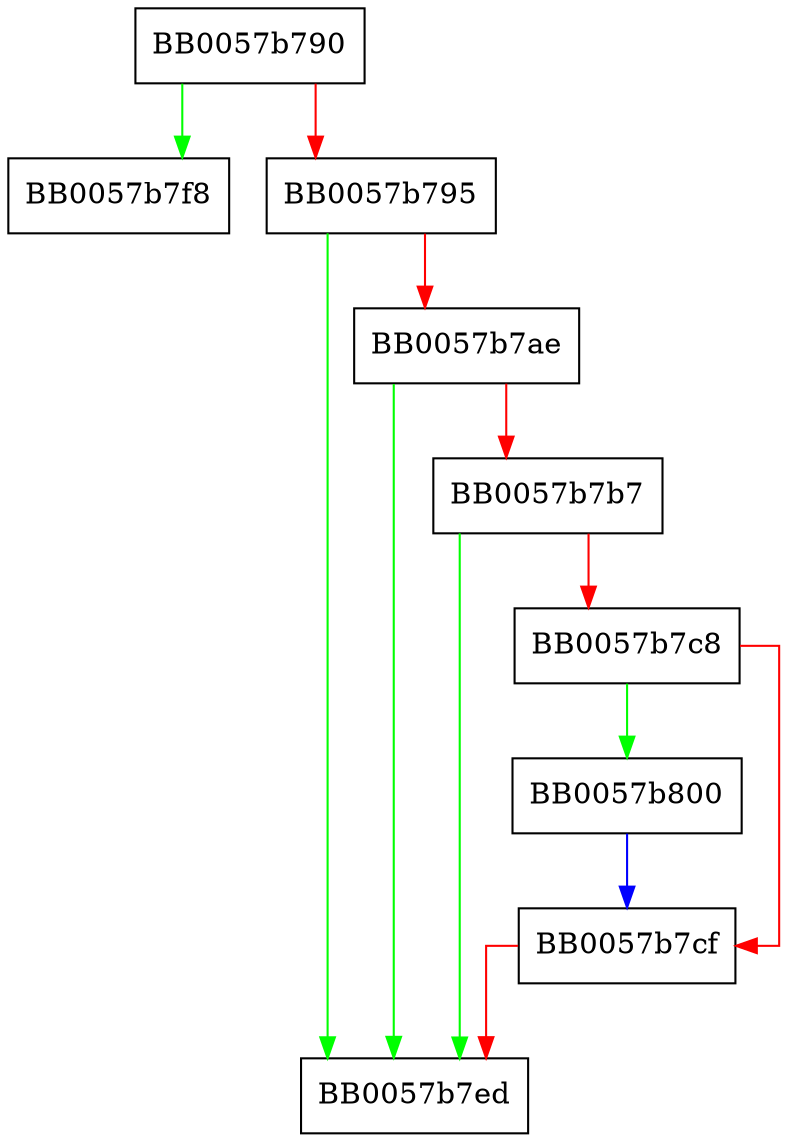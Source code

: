 digraph ossl_dh_cache_named_group {
  node [shape="box"];
  graph [splines=ortho];
  BB0057b790 -> BB0057b7f8 [color="green"];
  BB0057b790 -> BB0057b795 [color="red"];
  BB0057b795 -> BB0057b7ed [color="green"];
  BB0057b795 -> BB0057b7ae [color="red"];
  BB0057b7ae -> BB0057b7ed [color="green"];
  BB0057b7ae -> BB0057b7b7 [color="red"];
  BB0057b7b7 -> BB0057b7ed [color="green"];
  BB0057b7b7 -> BB0057b7c8 [color="red"];
  BB0057b7c8 -> BB0057b800 [color="green"];
  BB0057b7c8 -> BB0057b7cf [color="red"];
  BB0057b7cf -> BB0057b7ed [color="red"];
  BB0057b800 -> BB0057b7cf [color="blue"];
}